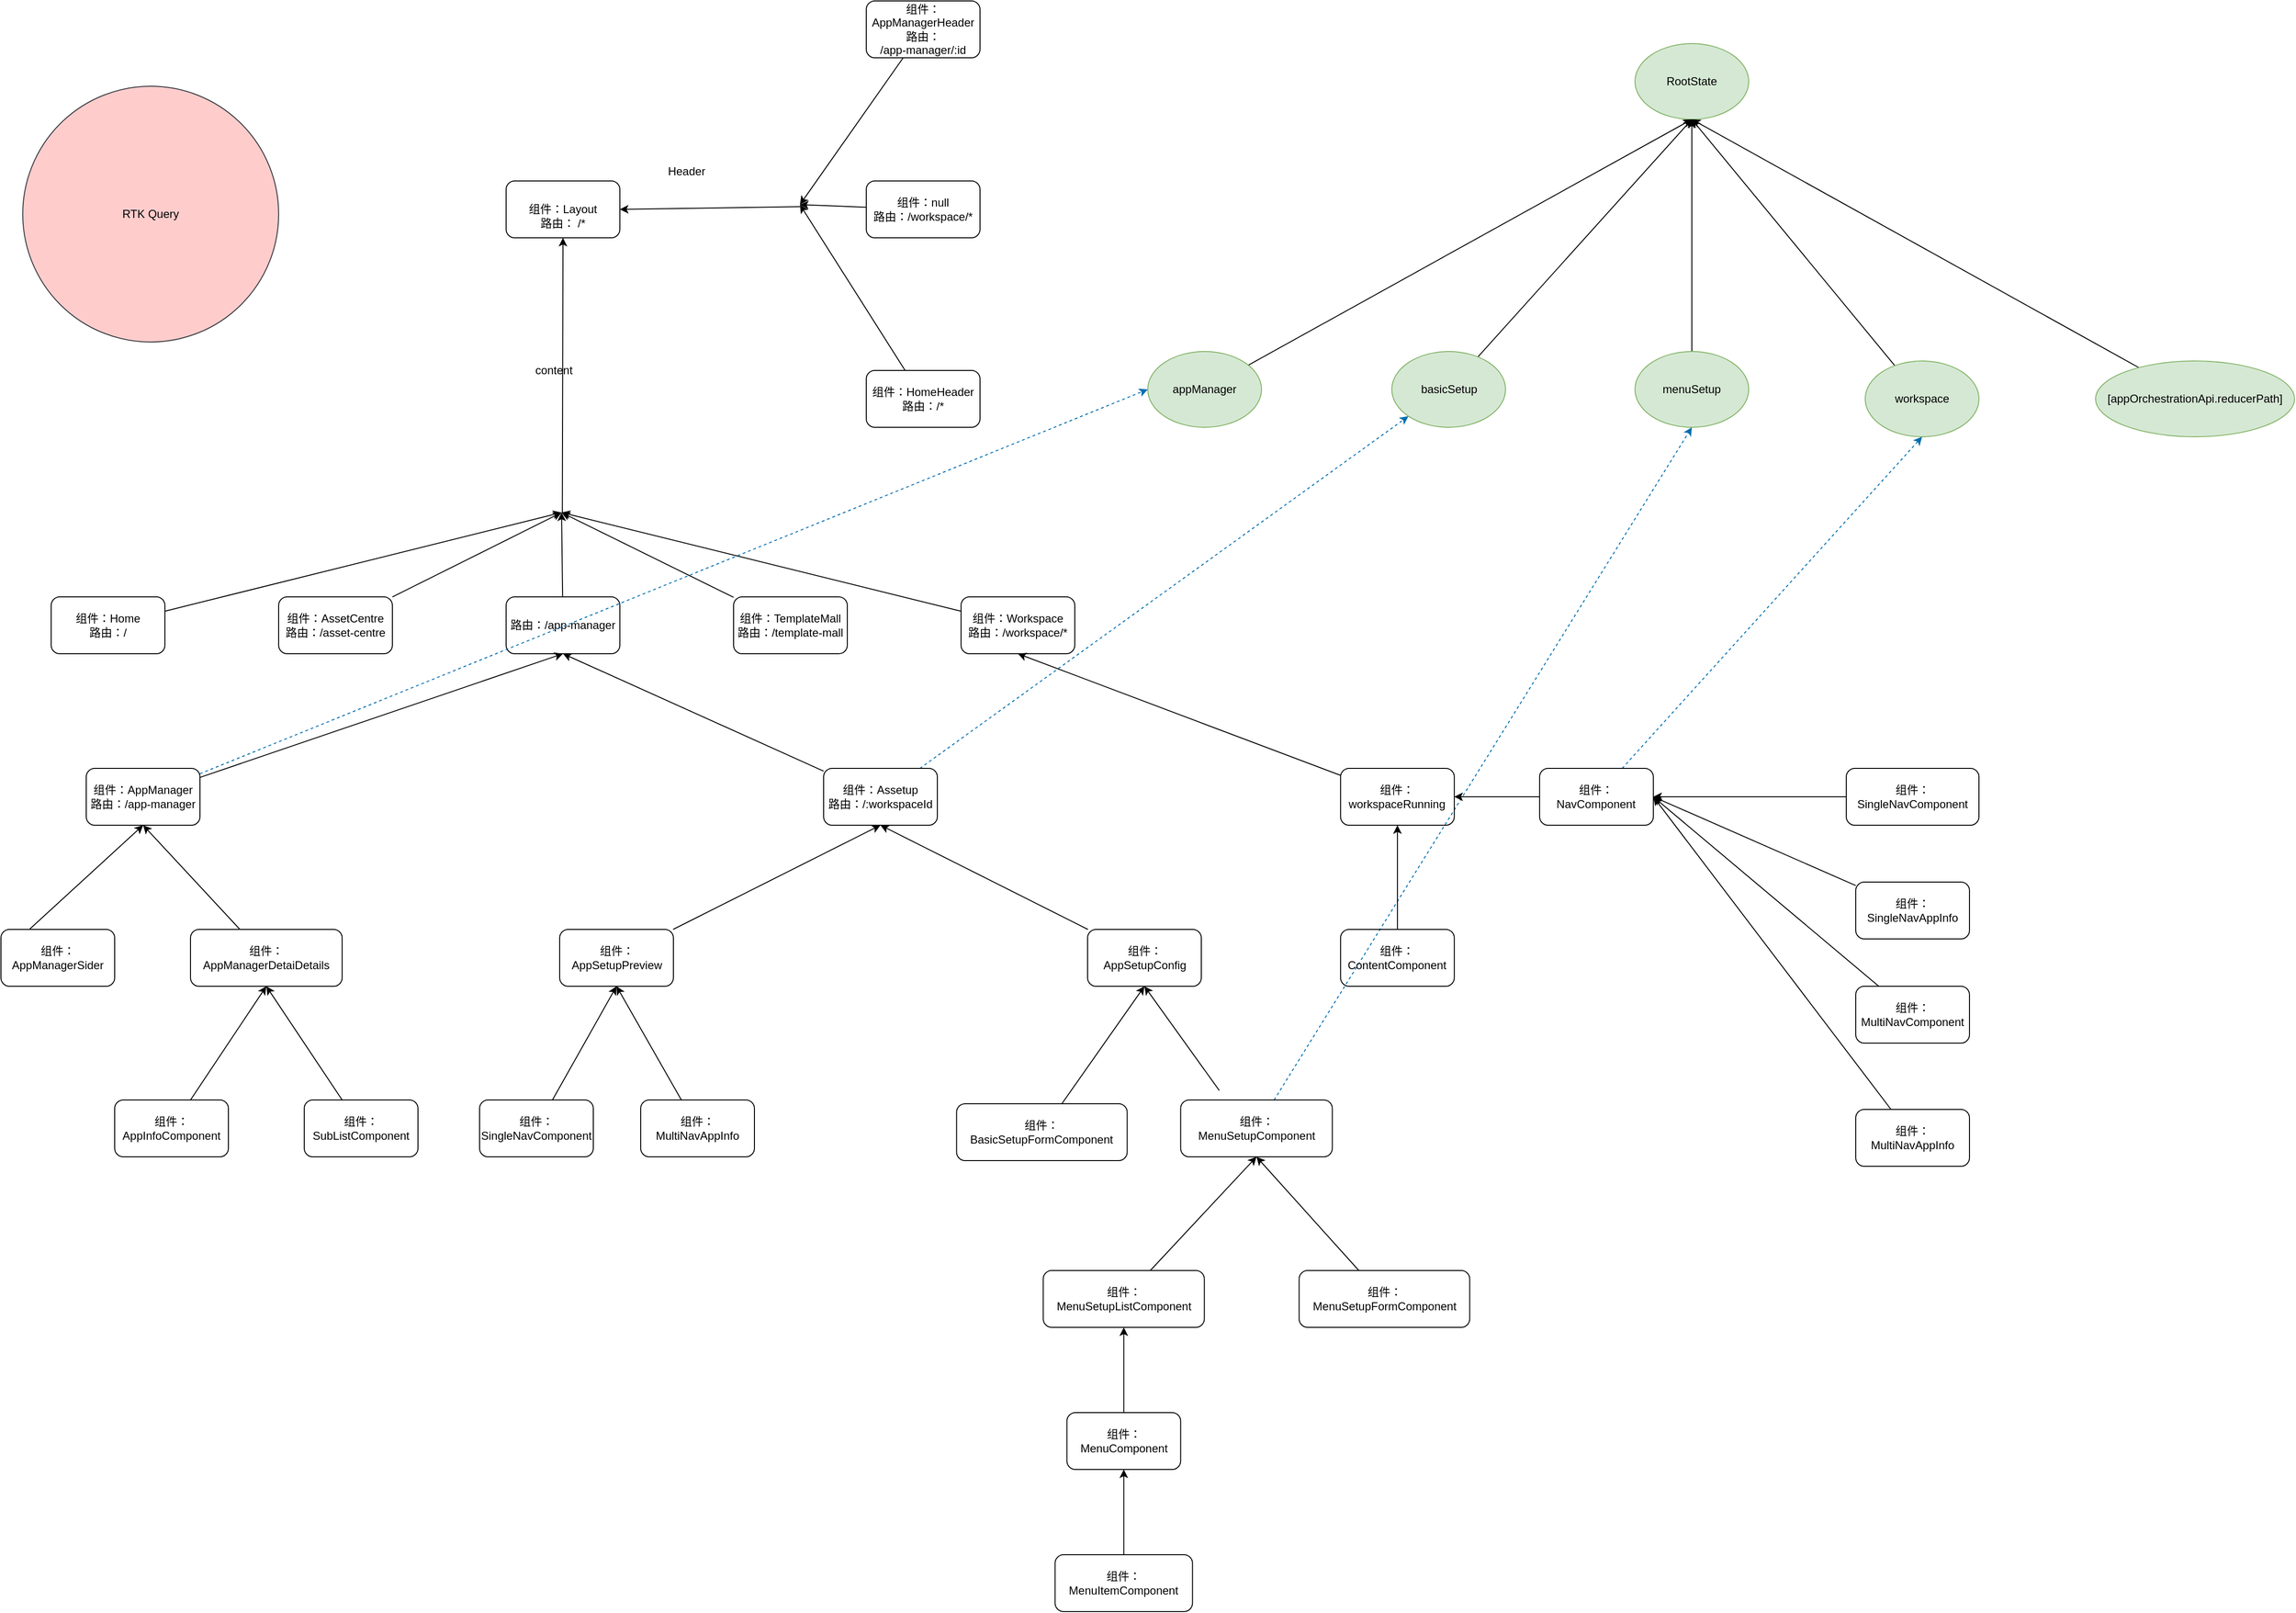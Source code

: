 <mxfile>
    <diagram id="DJTeSyUIBNEpOvxdMYz-" name="第 1 页">
        <mxGraphModel dx="1505" dy="1356" grid="1" gridSize="10" guides="1" tooltips="1" connect="1" arrows="1" fold="1" page="1" pageScale="1" pageWidth="827" pageHeight="1169" math="0" shadow="0">
            <root>
                <mxCell id="0"/>
                <mxCell id="1" parent="0"/>
                <mxCell id="40" style="edgeStyle=none;html=1;entryX=0.5;entryY=1;entryDx=0;entryDy=0;" edge="1" parent="1" target="2">
                    <mxGeometry x="60" y="470" as="geometry">
                        <mxPoint x="642.326" y="1080" as="sourcePoint"/>
                    </mxGeometry>
                </mxCell>
                <mxCell id="45" style="edgeStyle=none;html=1;entryX=1;entryY=0.5;entryDx=0;entryDy=0;" edge="1" parent="1" target="2">
                    <mxGeometry x="60" y="470" as="geometry">
                        <mxPoint x="893" y="757.077" as="sourcePoint"/>
                    </mxGeometry>
                </mxCell>
                <mxCell id="2" value="&lt;br&gt;组件：Layout&lt;br&gt;路由： /*" style="rounded=1;whiteSpace=wrap;html=1;align=center;" parent="1" vertex="1">
                    <mxGeometry x="583" y="730" width="120" height="60" as="geometry"/>
                </mxCell>
                <mxCell id="35" style="edgeStyle=none;html=1;entryX=0.5;entryY=0;entryDx=0;entryDy=0;" edge="1" parent="1" source="3">
                    <mxGeometry x="60" y="470" as="geometry">
                        <mxPoint x="641.5" y="1080" as="targetPoint"/>
                    </mxGeometry>
                </mxCell>
                <mxCell id="3" value="组件：Home&lt;br&gt;路由：/" style="rounded=1;whiteSpace=wrap;html=1;" parent="1" vertex="1">
                    <mxGeometry x="103" y="1169" width="120" height="60" as="geometry"/>
                </mxCell>
                <mxCell id="36" style="edgeStyle=none;html=1;entryX=0.5;entryY=0;entryDx=0;entryDy=0;" edge="1" parent="1" source="4">
                    <mxGeometry x="60" y="470" as="geometry">
                        <mxPoint x="641.5" y="1080" as="targetPoint"/>
                    </mxGeometry>
                </mxCell>
                <mxCell id="4" value="组件：AssetCentre&lt;br&gt;路由：/asset-centre" style="rounded=1;whiteSpace=wrap;html=1;" parent="1" vertex="1">
                    <mxGeometry x="343" y="1169" width="120" height="60" as="geometry"/>
                </mxCell>
                <mxCell id="37" style="edgeStyle=none;html=1;entryX=0.5;entryY=0;entryDx=0;entryDy=0;" edge="1" parent="1" source="5">
                    <mxGeometry x="60" y="470" as="geometry">
                        <mxPoint x="641.5" y="1080" as="targetPoint"/>
                    </mxGeometry>
                </mxCell>
                <mxCell id="5" value="路由：/app-manager" style="rounded=1;whiteSpace=wrap;html=1;" parent="1" vertex="1">
                    <mxGeometry x="583" y="1169" width="120" height="60" as="geometry"/>
                </mxCell>
                <mxCell id="38" style="edgeStyle=none;html=1;entryX=0.5;entryY=0;entryDx=0;entryDy=0;" edge="1" parent="1" source="6">
                    <mxGeometry x="60" y="470" as="geometry">
                        <mxPoint x="641.5" y="1080" as="targetPoint"/>
                    </mxGeometry>
                </mxCell>
                <mxCell id="6" value="组件：TemplateMall&lt;br&gt;路由：/template-mall" style="rounded=1;whiteSpace=wrap;html=1;" parent="1" vertex="1">
                    <mxGeometry x="823" y="1169" width="120" height="60" as="geometry"/>
                </mxCell>
                <mxCell id="39" style="edgeStyle=none;html=1;entryX=0.5;entryY=0;entryDx=0;entryDy=0;" edge="1" parent="1" source="7">
                    <mxGeometry x="60" y="470" as="geometry">
                        <mxPoint x="641.5" y="1080" as="targetPoint"/>
                    </mxGeometry>
                </mxCell>
                <mxCell id="7" value="组件：Workspace&lt;br&gt;路由：/workspace/*" style="rounded=1;whiteSpace=wrap;html=1;" parent="1" vertex="1">
                    <mxGeometry x="1063" y="1169" width="120" height="60" as="geometry"/>
                </mxCell>
                <mxCell id="46" style="edgeStyle=none;html=1;entryX=0.5;entryY=1;entryDx=0;entryDy=0;" edge="1" parent="1" source="8" target="5">
                    <mxGeometry x="60" y="470" as="geometry"/>
                </mxCell>
                <mxCell id="97" style="edgeStyle=none;html=1;entryX=0;entryY=0.5;entryDx=0;entryDy=0;fillColor=#1ba1e2;strokeColor=#006EAF;dashed=1;" edge="1" parent="1" source="8" target="87">
                    <mxGeometry relative="1" as="geometry"/>
                </mxCell>
                <mxCell id="8" value="组件：AppManager&lt;br&gt;路由：/app-manager" style="rounded=1;whiteSpace=wrap;html=1;" parent="1" vertex="1">
                    <mxGeometry x="140" y="1350" width="120" height="60" as="geometry"/>
                </mxCell>
                <mxCell id="47" style="edgeStyle=none;html=1;entryX=0.5;entryY=1;entryDx=0;entryDy=0;" edge="1" parent="1" source="9" target="5">
                    <mxGeometry x="60" y="470" as="geometry"/>
                </mxCell>
                <mxCell id="98" style="edgeStyle=none;jumpStyle=arc;html=1;entryX=0;entryY=1;entryDx=0;entryDy=0;dashed=1;strokeColor=#006EAF;fillColor=#1ba1e2;" edge="1" parent="1" source="9" target="89">
                    <mxGeometry relative="1" as="geometry"/>
                </mxCell>
                <mxCell id="9" value="组件：Assetup&lt;br&gt;路由：/:workspaceId" style="rounded=1;whiteSpace=wrap;html=1;" parent="1" vertex="1">
                    <mxGeometry x="918" y="1350" width="120" height="60" as="geometry"/>
                </mxCell>
                <mxCell id="42" style="edgeStyle=none;html=1;entryX=0;entryY=0.5;entryDx=0;entryDy=0;" edge="1" parent="1" source="10">
                    <mxGeometry x="60" y="470" as="geometry">
                        <mxPoint x="893" y="755" as="targetPoint"/>
                    </mxGeometry>
                </mxCell>
                <mxCell id="10" value="组件：AppManagerHeader&lt;br&gt;路由：&lt;br&gt;/app-manager/:id" style="rounded=1;whiteSpace=wrap;html=1;" vertex="1" parent="1">
                    <mxGeometry x="963" y="540" width="120" height="60" as="geometry"/>
                </mxCell>
                <mxCell id="43" style="edgeStyle=none;html=1;entryX=0;entryY=0.5;entryDx=0;entryDy=0;" edge="1" parent="1" source="13">
                    <mxGeometry x="60" y="470" as="geometry">
                        <mxPoint x="893" y="755" as="targetPoint"/>
                    </mxGeometry>
                </mxCell>
                <mxCell id="13" value="组件：null&lt;br&gt;路由：/workspace/*" style="rounded=1;whiteSpace=wrap;html=1;" vertex="1" parent="1">
                    <mxGeometry x="963" y="730" width="120" height="60" as="geometry"/>
                </mxCell>
                <mxCell id="44" style="edgeStyle=none;html=1;entryX=0;entryY=0.5;entryDx=0;entryDy=0;" edge="1" parent="1" source="14">
                    <mxGeometry x="60" y="470" as="geometry">
                        <mxPoint x="893" y="755" as="targetPoint"/>
                    </mxGeometry>
                </mxCell>
                <mxCell id="14" value="组件：HomeHeader&lt;br&gt;路由：/*" style="rounded=1;whiteSpace=wrap;html=1;" vertex="1" parent="1">
                    <mxGeometry x="963" y="930" width="120" height="60" as="geometry"/>
                </mxCell>
                <mxCell id="20" value="Header" style="text;html=1;align=center;verticalAlign=middle;resizable=0;points=[];autosize=1;strokeColor=none;" vertex="1" parent="1">
                    <mxGeometry x="748" y="710" width="50" height="20" as="geometry"/>
                </mxCell>
                <mxCell id="21" value="content" style="text;html=1;align=center;verticalAlign=middle;resizable=0;points=[];autosize=1;strokeColor=none;" vertex="1" parent="1">
                    <mxGeometry x="608" y="920" width="50" height="20" as="geometry"/>
                </mxCell>
                <mxCell id="48" style="edgeStyle=none;html=1;entryX=0.5;entryY=1;entryDx=0;entryDy=0;" edge="1" parent="1" target="8">
                    <mxGeometry x="-296.57" y="470" as="geometry">
                        <mxPoint x="80.001" y="1520" as="sourcePoint"/>
                    </mxGeometry>
                </mxCell>
                <mxCell id="22" value="组件：AppManagerSider" style="rounded=1;whiteSpace=wrap;html=1;fillColor=none;" vertex="1" parent="1">
                    <mxGeometry x="50" y="1520" width="120" height="60" as="geometry"/>
                </mxCell>
                <mxCell id="49" style="edgeStyle=none;html=1;entryX=0.5;entryY=1;entryDx=0;entryDy=0;" edge="1" parent="1" source="23" target="8">
                    <mxGeometry x="-263" y="470" as="geometry"/>
                </mxCell>
                <mxCell id="23" value="组件：AppManagerDetaiDetails" style="rounded=1;whiteSpace=wrap;html=1;fillColor=none;" vertex="1" parent="1">
                    <mxGeometry x="250" y="1520" width="160" height="60" as="geometry"/>
                </mxCell>
                <mxCell id="50" style="edgeStyle=none;html=1;entryX=0.5;entryY=1;entryDx=0;entryDy=0;" edge="1" parent="1" source="24" target="23">
                    <mxGeometry x="-263" y="470" as="geometry"/>
                </mxCell>
                <mxCell id="24" value="组件：&lt;br&gt;AppInfoComponent" style="rounded=1;whiteSpace=wrap;html=1;fillColor=none;" vertex="1" parent="1">
                    <mxGeometry x="170" y="1700" width="120" height="60" as="geometry"/>
                </mxCell>
                <mxCell id="51" style="edgeStyle=none;html=1;entryX=0.5;entryY=1;entryDx=0;entryDy=0;" edge="1" parent="1" source="25" target="23">
                    <mxGeometry x="-263" y="470" as="geometry"/>
                </mxCell>
                <mxCell id="25" value="组件：SubListComponent" style="rounded=1;whiteSpace=wrap;html=1;fillColor=none;" vertex="1" parent="1">
                    <mxGeometry x="370" y="1700" width="120" height="60" as="geometry"/>
                </mxCell>
                <mxCell id="52" style="edgeStyle=none;html=1;entryX=0.5;entryY=1;entryDx=0;entryDy=0;" edge="1" parent="1" source="26" target="9">
                    <mxGeometry x="-263" y="470" as="geometry"/>
                </mxCell>
                <mxCell id="26" value="组件：&lt;br&gt;AppSetupPreview" style="rounded=1;whiteSpace=wrap;html=1;fillColor=none;" vertex="1" parent="1">
                    <mxGeometry x="639.5" y="1520" width="120" height="60" as="geometry"/>
                </mxCell>
                <mxCell id="53" style="edgeStyle=none;html=1;entryX=0.5;entryY=1;entryDx=0;entryDy=0;" edge="1" parent="1" source="32" target="9">
                    <mxGeometry x="-263" y="470" as="geometry"/>
                </mxCell>
                <mxCell id="32" value="组件：&lt;br&gt;AppSetupConfig" style="rounded=1;whiteSpace=wrap;html=1;fillColor=none;" vertex="1" parent="1">
                    <mxGeometry x="1196.5" y="1520" width="120" height="60" as="geometry"/>
                </mxCell>
                <mxCell id="54" style="edgeStyle=none;html=1;entryX=0.5;entryY=1;entryDx=0;entryDy=0;" edge="1" parent="1" source="34" target="26">
                    <mxGeometry x="-263" y="470" as="geometry"/>
                </mxCell>
                <mxCell id="34" value="组件：&lt;br&gt;SingleNavComponent" style="rounded=1;whiteSpace=wrap;html=1;fillColor=none;" vertex="1" parent="1">
                    <mxGeometry x="555" y="1700" width="120" height="60" as="geometry"/>
                </mxCell>
                <mxCell id="55" style="edgeStyle=none;html=1;entryX=0.5;entryY=1;entryDx=0;entryDy=0;" edge="1" parent="1" source="33" target="26">
                    <mxGeometry x="-263" y="470" as="geometry"/>
                </mxCell>
                <mxCell id="33" value="组件：&lt;br&gt;MultiNavAppInfo" style="rounded=1;whiteSpace=wrap;html=1;fillColor=none;" vertex="1" parent="1">
                    <mxGeometry x="725" y="1700" width="120" height="60" as="geometry"/>
                </mxCell>
                <mxCell id="63" style="edgeStyle=none;html=1;entryX=0.5;entryY=1;entryDx=0;entryDy=0;" edge="1" parent="1" target="32">
                    <mxGeometry relative="1" as="geometry">
                        <mxPoint x="1335.464" y="1690" as="sourcePoint"/>
                    </mxGeometry>
                </mxCell>
                <mxCell id="99" style="edgeStyle=none;jumpStyle=arc;html=1;entryX=0.5;entryY=1;entryDx=0;entryDy=0;dashed=1;strokeColor=#006EAF;fillColor=#1ba1e2;" edge="1" parent="1" source="56" target="88">
                    <mxGeometry relative="1" as="geometry"/>
                </mxCell>
                <mxCell id="56" value="组件：&lt;br&gt;MenuSetupComponent" style="rounded=1;whiteSpace=wrap;html=1;fillColor=none;" vertex="1" parent="1">
                    <mxGeometry x="1294.71" y="1700" width="160" height="60" as="geometry"/>
                </mxCell>
                <mxCell id="62" style="edgeStyle=none;html=1;entryX=0.5;entryY=1;entryDx=0;entryDy=0;" edge="1" parent="1" source="57" target="32">
                    <mxGeometry relative="1" as="geometry"/>
                </mxCell>
                <mxCell id="57" value="组件：&lt;br&gt;BasicSetupFormComponent" style="rounded=1;whiteSpace=wrap;html=1;fillColor=none;" vertex="1" parent="1">
                    <mxGeometry x="1058.28" y="1704" width="180" height="60" as="geometry"/>
                </mxCell>
                <mxCell id="64" style="edgeStyle=none;html=1;entryX=0.5;entryY=1;entryDx=0;entryDy=0;" edge="1" parent="1" source="58" target="56">
                    <mxGeometry relative="1" as="geometry"/>
                </mxCell>
                <mxCell id="58" value="组件：&lt;br&gt;MenuSetupListComponent" style="rounded=1;whiteSpace=wrap;html=1;fillColor=none;" vertex="1" parent="1">
                    <mxGeometry x="1149.71" y="1880" width="170" height="60" as="geometry"/>
                </mxCell>
                <mxCell id="65" style="edgeStyle=none;html=1;entryX=0.5;entryY=1;entryDx=0;entryDy=0;" edge="1" parent="1" source="59" target="56">
                    <mxGeometry relative="1" as="geometry"/>
                </mxCell>
                <mxCell id="59" value="组件：&lt;br&gt;MenuSetupFormComponent" style="rounded=1;whiteSpace=wrap;html=1;fillColor=none;" vertex="1" parent="1">
                    <mxGeometry x="1419.71" y="1880" width="180" height="60" as="geometry"/>
                </mxCell>
                <mxCell id="66" style="edgeStyle=none;html=1;entryX=0.5;entryY=1;entryDx=0;entryDy=0;" edge="1" parent="1" source="60" target="58">
                    <mxGeometry relative="1" as="geometry"/>
                </mxCell>
                <mxCell id="60" value="组件：&lt;br&gt;MenuComponent" style="rounded=1;whiteSpace=wrap;html=1;fillColor=none;" vertex="1" parent="1">
                    <mxGeometry x="1174.71" y="2030" width="120" height="60" as="geometry"/>
                </mxCell>
                <mxCell id="67" style="edgeStyle=none;html=1;entryX=0.5;entryY=1;entryDx=0;entryDy=0;" edge="1" parent="1" source="61" target="60">
                    <mxGeometry relative="1" as="geometry"/>
                </mxCell>
                <mxCell id="61" value="组件：&lt;br&gt;MenuItemComponent" style="rounded=1;whiteSpace=wrap;html=1;fillColor=none;" vertex="1" parent="1">
                    <mxGeometry x="1162.21" y="2180" width="145" height="60" as="geometry"/>
                </mxCell>
                <mxCell id="75" style="edgeStyle=none;html=1;entryX=0.5;entryY=1;entryDx=0;entryDy=0;" edge="1" parent="1" source="68" target="7">
                    <mxGeometry relative="1" as="geometry"/>
                </mxCell>
                <mxCell id="68" value="组件：workspaceRunning" style="rounded=1;whiteSpace=wrap;html=1;fillColor=none;" vertex="1" parent="1">
                    <mxGeometry x="1463.43" y="1350" width="120" height="60" as="geometry"/>
                </mxCell>
                <mxCell id="76" style="edgeStyle=none;html=1;entryX=1;entryY=0.5;entryDx=0;entryDy=0;" edge="1" parent="1" source="69" target="68">
                    <mxGeometry relative="1" as="geometry"/>
                </mxCell>
                <mxCell id="100" style="edgeStyle=none;jumpStyle=arc;html=1;entryX=0.5;entryY=1;entryDx=0;entryDy=0;dashed=1;strokeColor=#006EAF;fillColor=#1ba1e2;" edge="1" parent="1" source="69" target="90">
                    <mxGeometry relative="1" as="geometry"/>
                </mxCell>
                <mxCell id="69" value="组件：NavComponent" style="rounded=1;whiteSpace=wrap;html=1;fillColor=none;" vertex="1" parent="1">
                    <mxGeometry x="1673.43" y="1350" width="120" height="60" as="geometry"/>
                </mxCell>
                <mxCell id="77" style="edgeStyle=none;html=1;entryX=0.5;entryY=1;entryDx=0;entryDy=0;" edge="1" parent="1" source="70" target="68">
                    <mxGeometry relative="1" as="geometry"/>
                </mxCell>
                <mxCell id="70" value="组件：ContentComponent" style="rounded=1;whiteSpace=wrap;html=1;fillColor=none;" vertex="1" parent="1">
                    <mxGeometry x="1463.43" y="1520" width="120" height="60" as="geometry"/>
                </mxCell>
                <mxCell id="78" style="edgeStyle=none;html=1;entryX=1;entryY=0.5;entryDx=0;entryDy=0;" edge="1" parent="1" source="71" target="69">
                    <mxGeometry relative="1" as="geometry"/>
                </mxCell>
                <mxCell id="71" value="组件：&lt;br&gt;SingleNavComponent" style="rounded=1;whiteSpace=wrap;html=1;fillColor=none;" vertex="1" parent="1">
                    <mxGeometry x="1997" y="1350" width="140" height="60" as="geometry"/>
                </mxCell>
                <mxCell id="79" style="edgeStyle=none;html=1;entryX=1;entryY=0.5;entryDx=0;entryDy=0;" edge="1" parent="1" source="72" target="69">
                    <mxGeometry relative="1" as="geometry"/>
                </mxCell>
                <mxCell id="72" value="组件：&lt;br&gt;SingleNavAppInfo" style="rounded=1;whiteSpace=wrap;html=1;fillColor=none;" vertex="1" parent="1">
                    <mxGeometry x="2007" y="1470" width="120" height="60" as="geometry"/>
                </mxCell>
                <mxCell id="80" style="edgeStyle=none;html=1;entryX=1;entryY=0.5;entryDx=0;entryDy=0;" edge="1" parent="1" source="73" target="69">
                    <mxGeometry relative="1" as="geometry"/>
                </mxCell>
                <mxCell id="73" value="组件：&lt;br&gt;MultiNavComponent" style="rounded=1;whiteSpace=wrap;html=1;fillColor=none;" vertex="1" parent="1">
                    <mxGeometry x="2007" y="1580" width="120" height="60" as="geometry"/>
                </mxCell>
                <mxCell id="81" style="edgeStyle=none;html=1;entryX=1;entryY=0.5;entryDx=0;entryDy=0;" edge="1" parent="1" source="74" target="69">
                    <mxGeometry relative="1" as="geometry"/>
                </mxCell>
                <mxCell id="74" value="组件：&lt;br&gt;MultiNavAppInfo" style="rounded=1;whiteSpace=wrap;html=1;fillColor=none;" vertex="1" parent="1">
                    <mxGeometry x="2007" y="1710" width="120" height="60" as="geometry"/>
                </mxCell>
                <mxCell id="86" value="RootState" style="ellipse;whiteSpace=wrap;html=1;fillColor=#d5e8d4;strokeColor=#82b366;" vertex="1" parent="1">
                    <mxGeometry x="1774.07" y="585" width="120" height="80" as="geometry"/>
                </mxCell>
                <mxCell id="95" style="edgeStyle=none;html=1;entryX=0.5;entryY=1;entryDx=0;entryDy=0;" edge="1" parent="1" source="87" target="86">
                    <mxGeometry relative="1" as="geometry"/>
                </mxCell>
                <mxCell id="87" value="appManager" style="ellipse;whiteSpace=wrap;html=1;fillColor=#d5e8d4;strokeColor=#82b366;" vertex="1" parent="1">
                    <mxGeometry x="1260" y="910" width="120" height="80" as="geometry"/>
                </mxCell>
                <mxCell id="93" style="edgeStyle=none;html=1;entryX=0.5;entryY=1;entryDx=0;entryDy=0;" edge="1" parent="1" source="88" target="86">
                    <mxGeometry relative="1" as="geometry"/>
                </mxCell>
                <mxCell id="88" value="menuSetup" style="ellipse;whiteSpace=wrap;html=1;fillColor=#d5e8d4;strokeColor=#82b366;" vertex="1" parent="1">
                    <mxGeometry x="1774.07" y="910" width="120" height="80" as="geometry"/>
                </mxCell>
                <mxCell id="92" style="edgeStyle=none;html=1;entryX=0.5;entryY=1;entryDx=0;entryDy=0;" edge="1" parent="1" source="89" target="86">
                    <mxGeometry relative="1" as="geometry"/>
                </mxCell>
                <mxCell id="89" value="basicSetup" style="ellipse;whiteSpace=wrap;html=1;fillColor=#d5e8d4;strokeColor=#82b366;" vertex="1" parent="1">
                    <mxGeometry x="1517.5" y="910" width="120" height="80" as="geometry"/>
                </mxCell>
                <mxCell id="96" style="edgeStyle=none;html=1;entryX=0.5;entryY=1;entryDx=0;entryDy=0;" edge="1" parent="1" source="90" target="86">
                    <mxGeometry relative="1" as="geometry"/>
                </mxCell>
                <mxCell id="90" value="workspace" style="ellipse;whiteSpace=wrap;html=1;fillColor=#d5e8d4;strokeColor=#82b366;" vertex="1" parent="1">
                    <mxGeometry x="2017" y="920" width="120" height="80" as="geometry"/>
                </mxCell>
                <mxCell id="102" style="edgeStyle=none;jumpStyle=arc;html=1;entryX=0.5;entryY=1;entryDx=0;entryDy=0;strokeColor=#000000;" edge="1" parent="1" source="101" target="86">
                    <mxGeometry relative="1" as="geometry"/>
                </mxCell>
                <mxCell id="101" value="[appOrchestrationApi.reducerPath]" style="ellipse;whiteSpace=wrap;html=1;fillColor=#d5e8d4;strokeColor=#82b366;" vertex="1" parent="1">
                    <mxGeometry x="2260" y="920" width="210" height="80" as="geometry"/>
                </mxCell>
                <mxCell id="103" value="RTK Query" style="ellipse;whiteSpace=wrap;html=1;aspect=fixed;fillColor=#ffcccc;strokeColor=#36393d;" vertex="1" parent="1">
                    <mxGeometry x="73" y="630" width="270" height="270" as="geometry"/>
                </mxCell>
            </root>
        </mxGraphModel>
    </diagram>
</mxfile>